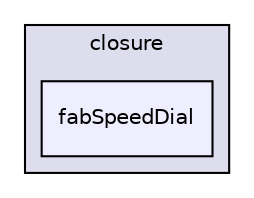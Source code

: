 digraph "libs/angular/angular-material-fileinput-master/bower_components/angular-material/modules/closure/fabSpeedDial" {
  compound=true
  node [ fontsize="10", fontname="Helvetica"];
  edge [ labelfontsize="10", labelfontname="Helvetica"];
  subgraph clusterdir_9508a65cdb91278c0406c0d6c7b30c42 {
    graph [ bgcolor="#ddddee", pencolor="black", label="closure" fontname="Helvetica", fontsize="10", URL="dir_9508a65cdb91278c0406c0d6c7b30c42.html"]
  dir_7e60028b90812065dfbb9fc6aeacc0b5 [shape=box, label="fabSpeedDial", style="filled", fillcolor="#eeeeff", pencolor="black", URL="dir_7e60028b90812065dfbb9fc6aeacc0b5.html"];
  }
}
